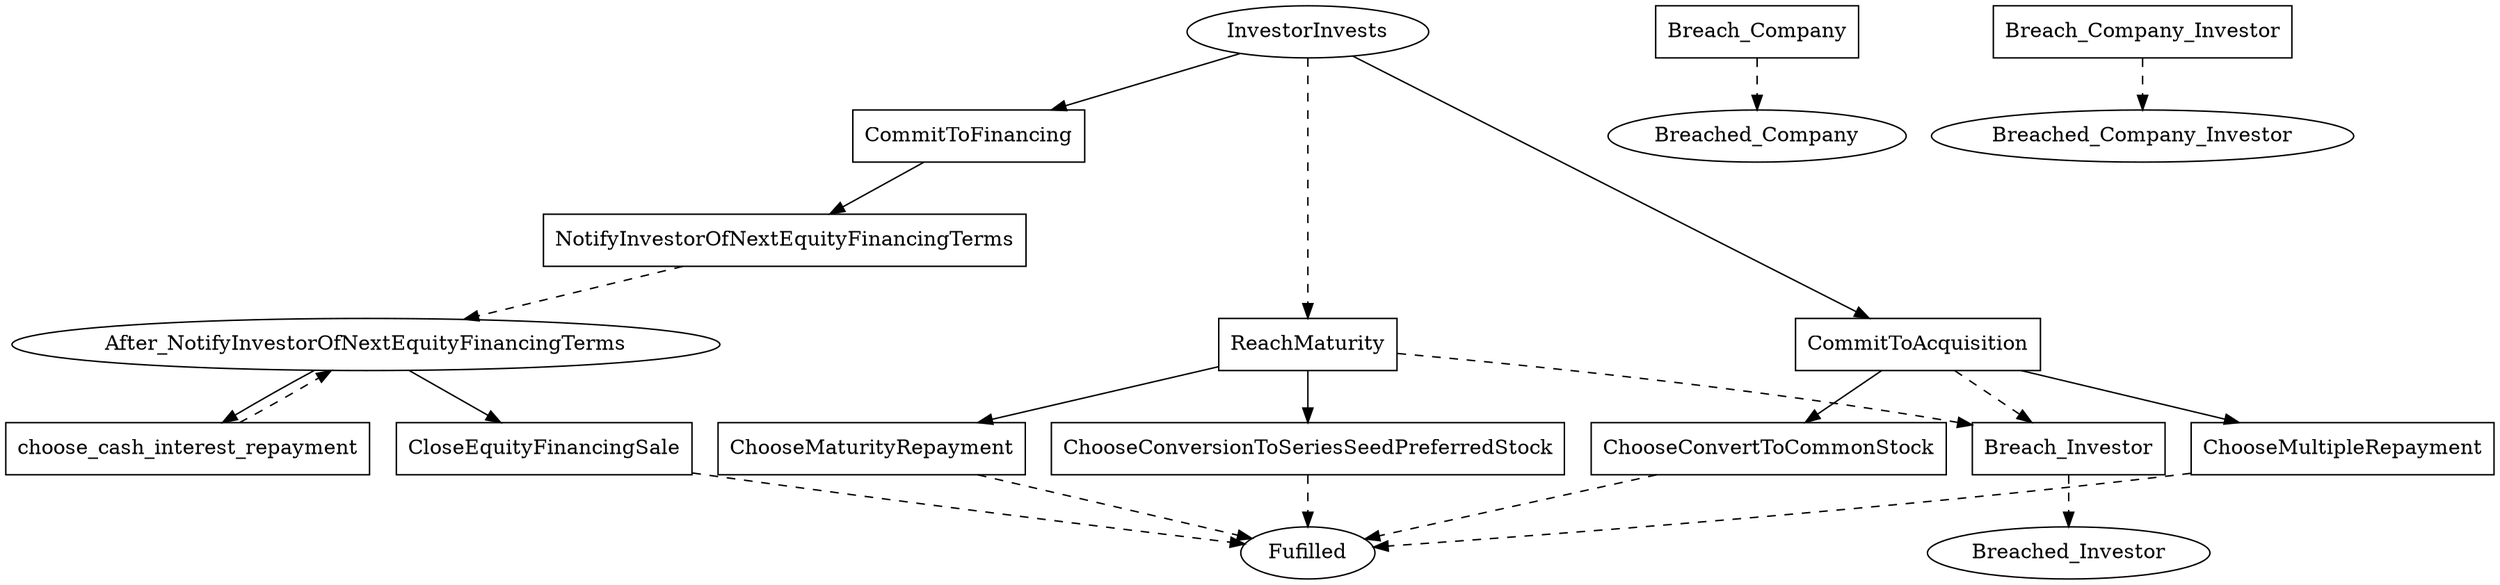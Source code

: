 // THIS IS A GENERATED FILE. DO NOT EDIT.

digraph KISS {    
    Fulfilled[label=Fufilled];
    InvestorInvests[label=InvestorInvests];
	After_NotifyInvestorOfNextEquityFinancingTerms[label=After_NotifyInvestorOfNextEquityFinancingTerms];
	Breached_Investor[label=Breached_Investor];
	Breached_Company[label=Breached_Company];
	Breached_Company_Investor[label=Breached_Company_Investor]
    
     
    CommitToFinancing[label=CommitToFinancing,shape=box];
	NotifyInvestorOfNextEquityFinancingTerms[label=NotifyInvestorOfNextEquityFinancingTerms,shape=box];
	choose_cash_interest_repayment[label=choose_cash_interest_repayment,shape=box];
	CloseEquityFinancingSale[label=CloseEquityFinancingSale,shape=box];
	CommitToAcquisition[label=CommitToAcquisition,shape=box];
	ChooseMultipleRepayment[label=ChooseMultipleRepayment,shape=box];
	ChooseConvertToCommonStock[label=ChooseConvertToCommonStock,shape=box];
	ReachMaturity[label=ReachMaturity,shape=box];
	ChooseMaturityRepayment[label=ChooseMaturityRepayment,shape=box];
	ChooseConversionToSeriesSeedPreferredStock[label=ChooseConversionToSeriesSeedPreferredStock,shape=box];
	Breach_Investor[label=Breach_Investor,shape=box];
	Breach_Company[label=Breach_Company,shape=box];
	Breach_Company_Investor[label=Breach_Company_Investor,shape=box]    
    
    
    
    InvestorInvests -> CommitToAcquisition;
	InvestorInvests -> CommitToFinancing;
	InvestorInvests -> ReachMaturity [style=dashed];
	CommitToFinancing -> NotifyInvestorOfNextEquityFinancingTerms;
	After_NotifyInvestorOfNextEquityFinancingTerms -> choose_cash_interest_repayment;
	After_NotifyInvestorOfNextEquityFinancingTerms -> CloseEquityFinancingSale;
	CommitToAcquisition -> ChooseMultipleRepayment;
	CommitToAcquisition -> ChooseConvertToCommonStock;
	CommitToAcquisition -> Breach_Investor [style=dashed];
	ReachMaturity -> ChooseConversionToSeriesSeedPreferredStock;
	ReachMaturity -> ChooseMaturityRepayment;
	ReachMaturity -> Breach_Investor [style=dashed]
    
    NotifyInvestorOfNextEquityFinancingTerms -> After_NotifyInvestorOfNextEquityFinancingTerms [style=dashed];
	CloseEquityFinancingSale -> Fulfilled [style=dashed];
	ChooseMultipleRepayment -> Fulfilled [style=dashed];
	ChooseConvertToCommonStock -> Fulfilled [style=dashed];
	ChooseMaturityRepayment -> Fulfilled [style=dashed];
	ChooseConversionToSeriesSeedPreferredStock -> Fulfilled [style=dashed];
	Breach_Investor -> Breached_Investor [style=dashed];
	Breach_Company -> Breached_Company [style=dashed];
	Breach_Company_Investor -> Breached_Company_Investor [style=dashed];
	     
    
    choose_cash_interest_repayment -> After_NotifyInvestorOfNextEquityFinancingTerms [style=dashed];
	   
}
